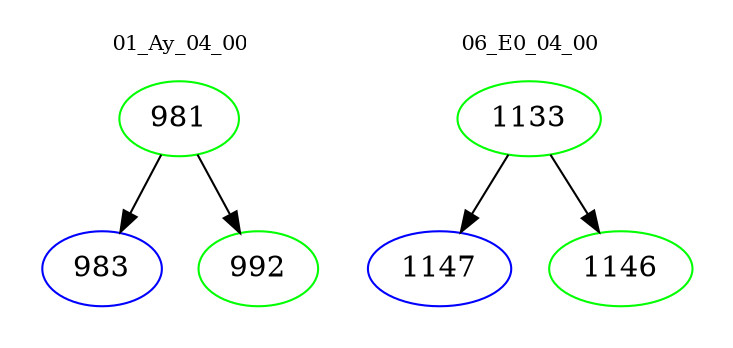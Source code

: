digraph{
subgraph cluster_0 {
color = white
label = "01_Ay_04_00";
fontsize=10;
T0_981 [label="981", color="green"]
T0_981 -> T0_983 [color="black"]
T0_983 [label="983", color="blue"]
T0_981 -> T0_992 [color="black"]
T0_992 [label="992", color="green"]
}
subgraph cluster_1 {
color = white
label = "06_E0_04_00";
fontsize=10;
T1_1133 [label="1133", color="green"]
T1_1133 -> T1_1147 [color="black"]
T1_1147 [label="1147", color="blue"]
T1_1133 -> T1_1146 [color="black"]
T1_1146 [label="1146", color="green"]
}
}
